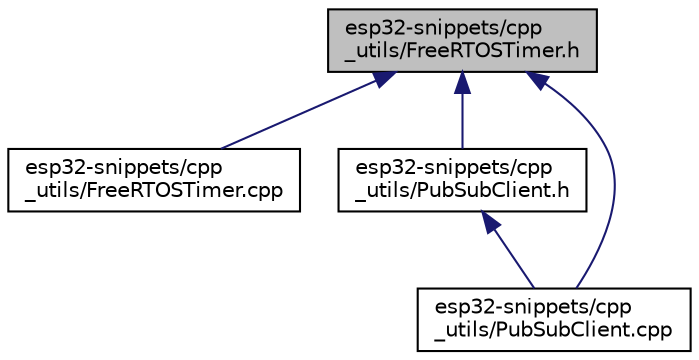 digraph "esp32-snippets/cpp_utils/FreeRTOSTimer.h"
{
  edge [fontname="Helvetica",fontsize="10",labelfontname="Helvetica",labelfontsize="10"];
  node [fontname="Helvetica",fontsize="10",shape=record];
  Node4 [label="esp32-snippets/cpp\l_utils/FreeRTOSTimer.h",height=0.2,width=0.4,color="black", fillcolor="grey75", style="filled", fontcolor="black"];
  Node4 -> Node5 [dir="back",color="midnightblue",fontsize="10",style="solid",fontname="Helvetica"];
  Node5 [label="esp32-snippets/cpp\l_utils/FreeRTOSTimer.cpp",height=0.2,width=0.4,color="black", fillcolor="white", style="filled",URL="$_free_r_t_o_s_timer_8cpp.html"];
  Node4 -> Node6 [dir="back",color="midnightblue",fontsize="10",style="solid",fontname="Helvetica"];
  Node6 [label="esp32-snippets/cpp\l_utils/PubSubClient.h",height=0.2,width=0.4,color="black", fillcolor="white", style="filled",URL="$_pub_sub_client_8h.html"];
  Node6 -> Node7 [dir="back",color="midnightblue",fontsize="10",style="solid",fontname="Helvetica"];
  Node7 [label="esp32-snippets/cpp\l_utils/PubSubClient.cpp",height=0.2,width=0.4,color="black", fillcolor="white", style="filled",URL="$_pub_sub_client_8cpp.html"];
  Node4 -> Node7 [dir="back",color="midnightblue",fontsize="10",style="solid",fontname="Helvetica"];
}
